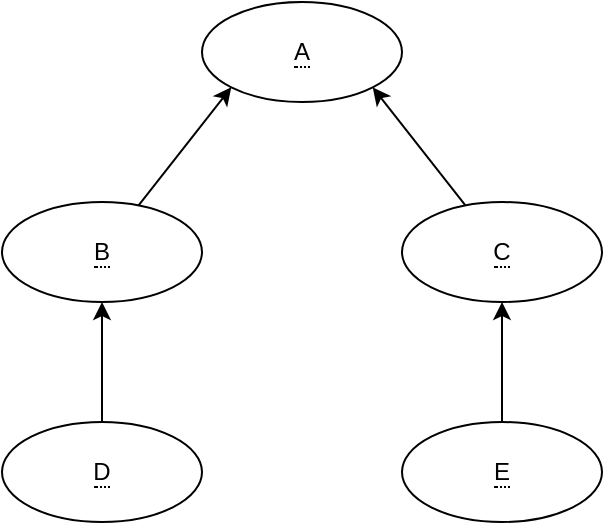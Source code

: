<mxfile version="20.0.4" type="github">
  <diagram id="V54akdUu-68df8Kn8139" name="Page-1">
    <mxGraphModel dx="1038" dy="539" grid="1" gridSize="10" guides="1" tooltips="1" connect="1" arrows="1" fold="1" page="1" pageScale="1" pageWidth="350" pageHeight="300" math="0" shadow="0">
      <root>
        <mxCell id="0" />
        <mxCell id="1" parent="0" />
        <mxCell id="5RJv8IoUJhbd9MUcyov3-1" value="&lt;span style=&quot;border-bottom: 1px dotted&quot;&gt;A&lt;/span&gt;" style="ellipse;whiteSpace=wrap;html=1;align=center;" vertex="1" parent="1">
          <mxGeometry x="125" y="20" width="100" height="50" as="geometry" />
        </mxCell>
        <mxCell id="5RJv8IoUJhbd9MUcyov3-7" style="edgeStyle=none;rounded=0;orthogonalLoop=1;jettySize=auto;html=1;entryX=0;entryY=1;entryDx=0;entryDy=0;" edge="1" parent="1" source="5RJv8IoUJhbd9MUcyov3-2" target="5RJv8IoUJhbd9MUcyov3-1">
          <mxGeometry relative="1" as="geometry" />
        </mxCell>
        <mxCell id="5RJv8IoUJhbd9MUcyov3-2" value="&lt;span style=&quot;border-bottom: 1px dotted&quot;&gt;B&lt;/span&gt;" style="ellipse;whiteSpace=wrap;html=1;align=center;" vertex="1" parent="1">
          <mxGeometry x="25" y="120" width="100" height="50" as="geometry" />
        </mxCell>
        <mxCell id="5RJv8IoUJhbd9MUcyov3-8" style="rounded=0;orthogonalLoop=1;jettySize=auto;html=1;entryX=1;entryY=1;entryDx=0;entryDy=0;" edge="1" parent="1" source="5RJv8IoUJhbd9MUcyov3-3" target="5RJv8IoUJhbd9MUcyov3-1">
          <mxGeometry relative="1" as="geometry" />
        </mxCell>
        <mxCell id="5RJv8IoUJhbd9MUcyov3-3" value="&lt;span style=&quot;border-bottom: 1px dotted&quot;&gt;C&lt;/span&gt;" style="ellipse;whiteSpace=wrap;html=1;align=center;" vertex="1" parent="1">
          <mxGeometry x="225" y="120" width="100" height="50" as="geometry" />
        </mxCell>
        <mxCell id="5RJv8IoUJhbd9MUcyov3-9" style="edgeStyle=none;rounded=0;orthogonalLoop=1;jettySize=auto;html=1;entryX=0.5;entryY=1;entryDx=0;entryDy=0;" edge="1" parent="1" source="5RJv8IoUJhbd9MUcyov3-4" target="5RJv8IoUJhbd9MUcyov3-2">
          <mxGeometry relative="1" as="geometry" />
        </mxCell>
        <mxCell id="5RJv8IoUJhbd9MUcyov3-4" value="&lt;span style=&quot;border-bottom: 1px dotted&quot;&gt;D&lt;/span&gt;" style="ellipse;whiteSpace=wrap;html=1;align=center;" vertex="1" parent="1">
          <mxGeometry x="25" y="230" width="100" height="50" as="geometry" />
        </mxCell>
        <mxCell id="5RJv8IoUJhbd9MUcyov3-10" style="edgeStyle=none;rounded=0;orthogonalLoop=1;jettySize=auto;html=1;entryX=0.5;entryY=1;entryDx=0;entryDy=0;" edge="1" parent="1" source="5RJv8IoUJhbd9MUcyov3-5" target="5RJv8IoUJhbd9MUcyov3-3">
          <mxGeometry relative="1" as="geometry" />
        </mxCell>
        <mxCell id="5RJv8IoUJhbd9MUcyov3-5" value="&lt;span style=&quot;border-bottom: 1px dotted&quot;&gt;E&lt;/span&gt;" style="ellipse;whiteSpace=wrap;html=1;align=center;" vertex="1" parent="1">
          <mxGeometry x="225" y="230" width="100" height="50" as="geometry" />
        </mxCell>
      </root>
    </mxGraphModel>
  </diagram>
</mxfile>
